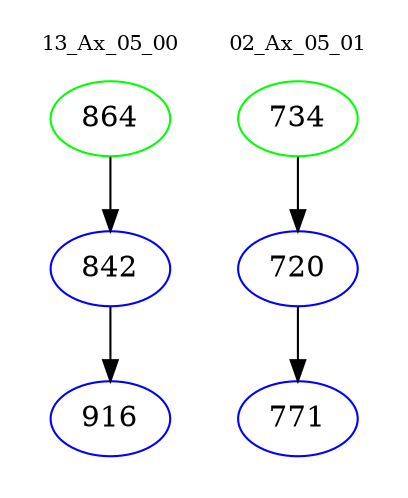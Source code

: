 digraph{
subgraph cluster_0 {
color = white
label = "13_Ax_05_00";
fontsize=10;
T0_864 [label="864", color="green"]
T0_864 -> T0_842 [color="black"]
T0_842 [label="842", color="blue"]
T0_842 -> T0_916 [color="black"]
T0_916 [label="916", color="blue"]
}
subgraph cluster_1 {
color = white
label = "02_Ax_05_01";
fontsize=10;
T1_734 [label="734", color="green"]
T1_734 -> T1_720 [color="black"]
T1_720 [label="720", color="blue"]
T1_720 -> T1_771 [color="black"]
T1_771 [label="771", color="blue"]
}
}
